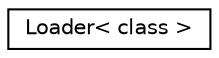 digraph "Graphical Class Hierarchy"
{
  edge [fontname="Helvetica",fontsize="10",labelfontname="Helvetica",labelfontsize="10"];
  node [fontname="Helvetica",fontsize="10",shape=record];
  rankdir="LR";
  Node1 [label="Loader\< class \>",height=0.2,width=0.4,color="black", fillcolor="white", style="filled",URL="$class_loader.html"];
}
